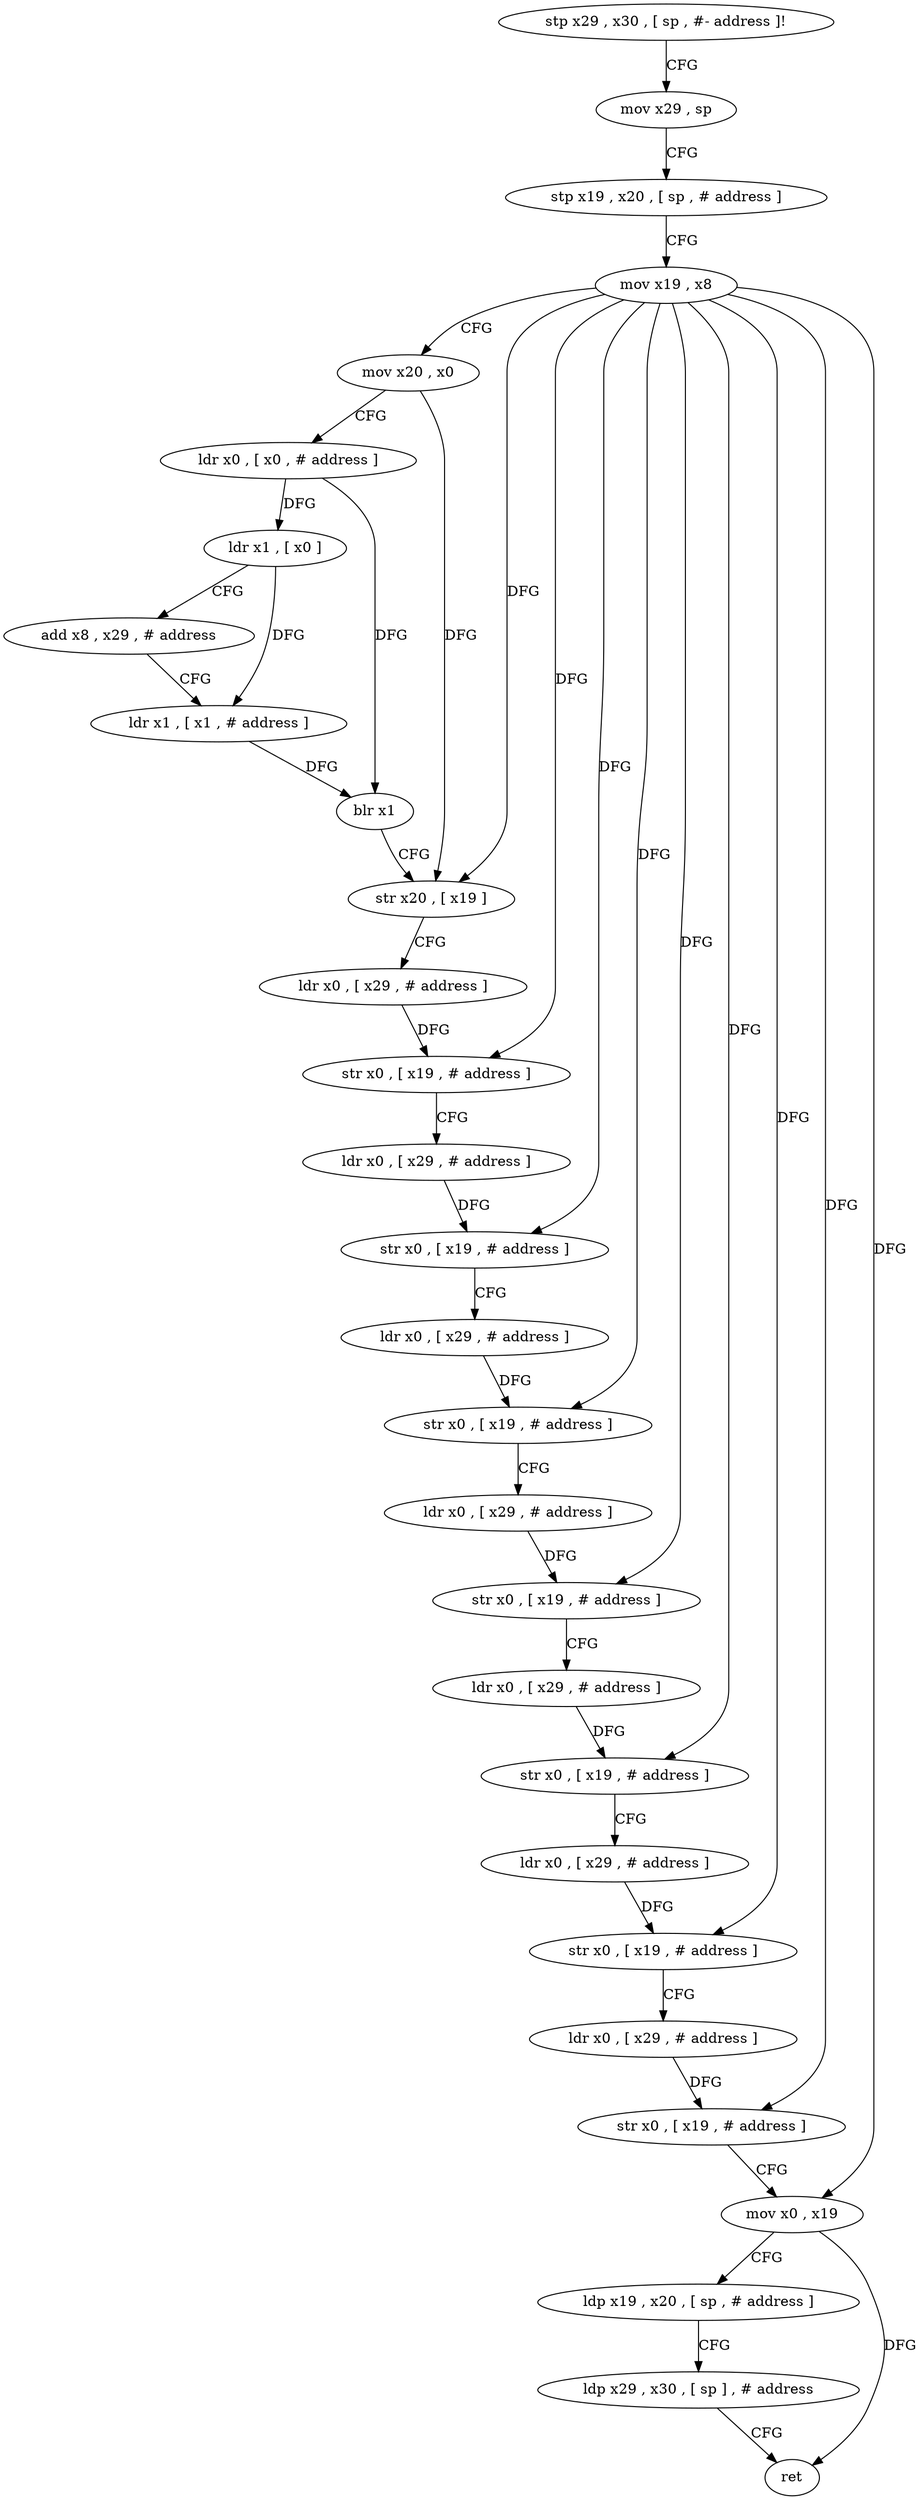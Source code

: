 digraph "func" {
"79640" [label = "stp x29 , x30 , [ sp , #- address ]!" ]
"79644" [label = "mov x29 , sp" ]
"79648" [label = "stp x19 , x20 , [ sp , # address ]" ]
"79652" [label = "mov x19 , x8" ]
"79656" [label = "mov x20 , x0" ]
"79660" [label = "ldr x0 , [ x0 , # address ]" ]
"79664" [label = "ldr x1 , [ x0 ]" ]
"79668" [label = "add x8 , x29 , # address" ]
"79672" [label = "ldr x1 , [ x1 , # address ]" ]
"79676" [label = "blr x1" ]
"79680" [label = "str x20 , [ x19 ]" ]
"79684" [label = "ldr x0 , [ x29 , # address ]" ]
"79688" [label = "str x0 , [ x19 , # address ]" ]
"79692" [label = "ldr x0 , [ x29 , # address ]" ]
"79696" [label = "str x0 , [ x19 , # address ]" ]
"79700" [label = "ldr x0 , [ x29 , # address ]" ]
"79704" [label = "str x0 , [ x19 , # address ]" ]
"79708" [label = "ldr x0 , [ x29 , # address ]" ]
"79712" [label = "str x0 , [ x19 , # address ]" ]
"79716" [label = "ldr x0 , [ x29 , # address ]" ]
"79720" [label = "str x0 , [ x19 , # address ]" ]
"79724" [label = "ldr x0 , [ x29 , # address ]" ]
"79728" [label = "str x0 , [ x19 , # address ]" ]
"79732" [label = "ldr x0 , [ x29 , # address ]" ]
"79736" [label = "str x0 , [ x19 , # address ]" ]
"79740" [label = "mov x0 , x19" ]
"79744" [label = "ldp x19 , x20 , [ sp , # address ]" ]
"79748" [label = "ldp x29 , x30 , [ sp ] , # address" ]
"79752" [label = "ret" ]
"79640" -> "79644" [ label = "CFG" ]
"79644" -> "79648" [ label = "CFG" ]
"79648" -> "79652" [ label = "CFG" ]
"79652" -> "79656" [ label = "CFG" ]
"79652" -> "79680" [ label = "DFG" ]
"79652" -> "79688" [ label = "DFG" ]
"79652" -> "79696" [ label = "DFG" ]
"79652" -> "79704" [ label = "DFG" ]
"79652" -> "79712" [ label = "DFG" ]
"79652" -> "79720" [ label = "DFG" ]
"79652" -> "79728" [ label = "DFG" ]
"79652" -> "79736" [ label = "DFG" ]
"79652" -> "79740" [ label = "DFG" ]
"79656" -> "79660" [ label = "CFG" ]
"79656" -> "79680" [ label = "DFG" ]
"79660" -> "79664" [ label = "DFG" ]
"79660" -> "79676" [ label = "DFG" ]
"79664" -> "79668" [ label = "CFG" ]
"79664" -> "79672" [ label = "DFG" ]
"79668" -> "79672" [ label = "CFG" ]
"79672" -> "79676" [ label = "DFG" ]
"79676" -> "79680" [ label = "CFG" ]
"79680" -> "79684" [ label = "CFG" ]
"79684" -> "79688" [ label = "DFG" ]
"79688" -> "79692" [ label = "CFG" ]
"79692" -> "79696" [ label = "DFG" ]
"79696" -> "79700" [ label = "CFG" ]
"79700" -> "79704" [ label = "DFG" ]
"79704" -> "79708" [ label = "CFG" ]
"79708" -> "79712" [ label = "DFG" ]
"79712" -> "79716" [ label = "CFG" ]
"79716" -> "79720" [ label = "DFG" ]
"79720" -> "79724" [ label = "CFG" ]
"79724" -> "79728" [ label = "DFG" ]
"79728" -> "79732" [ label = "CFG" ]
"79732" -> "79736" [ label = "DFG" ]
"79736" -> "79740" [ label = "CFG" ]
"79740" -> "79744" [ label = "CFG" ]
"79740" -> "79752" [ label = "DFG" ]
"79744" -> "79748" [ label = "CFG" ]
"79748" -> "79752" [ label = "CFG" ]
}
